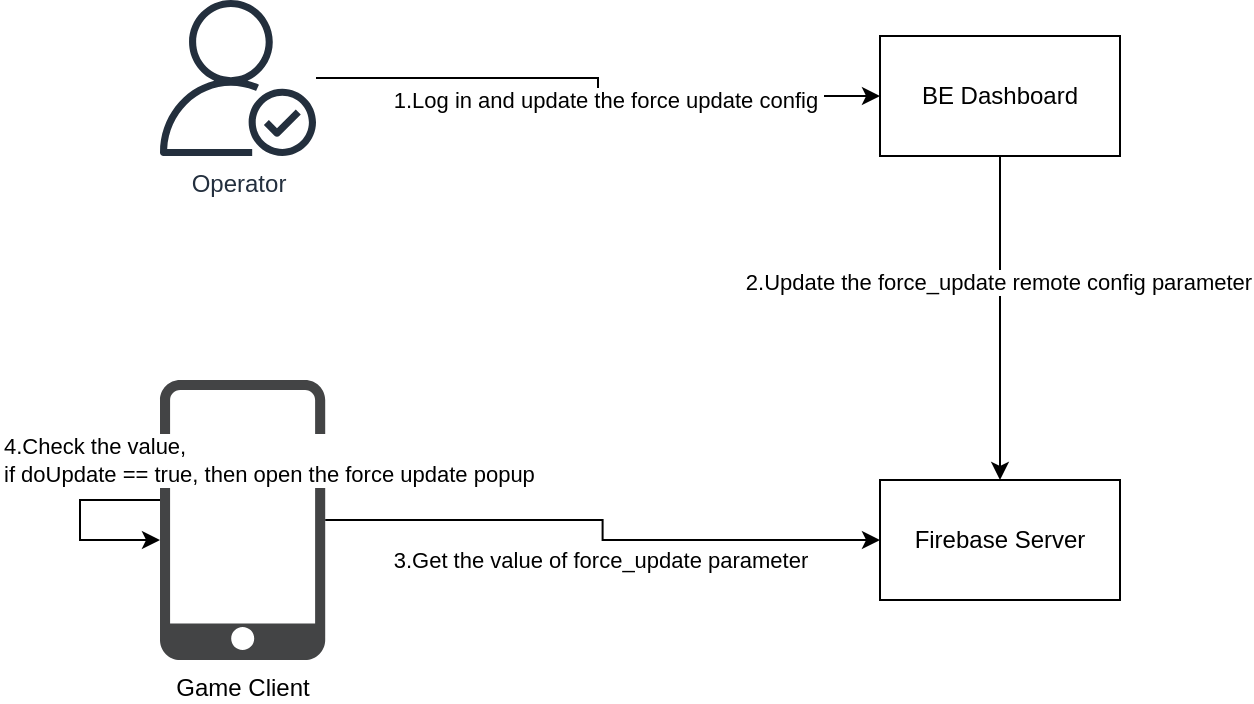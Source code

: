 <mxfile version="26.0.5">
  <diagram name="Page-1" id="oLe4ay734A5Wx68TA8hW">
    <mxGraphModel dx="954" dy="559" grid="1" gridSize="10" guides="1" tooltips="1" connect="1" arrows="1" fold="1" page="1" pageScale="1" pageWidth="827" pageHeight="1169" math="0" shadow="0">
      <root>
        <mxCell id="0" />
        <mxCell id="1" parent="0" />
        <mxCell id="AhviKRiUWXPr5EEYWYBn-9" style="edgeStyle=orthogonalEdgeStyle;rounded=0;orthogonalLoop=1;jettySize=auto;html=1;" edge="1" parent="1" source="AhviKRiUWXPr5EEYWYBn-1" target="AhviKRiUWXPr5EEYWYBn-2">
          <mxGeometry relative="1" as="geometry" />
        </mxCell>
        <mxCell id="AhviKRiUWXPr5EEYWYBn-10" value="2.Update the force_update remote config parameter" style="edgeLabel;html=1;align=center;verticalAlign=middle;resizable=0;points=[];" vertex="1" connectable="0" parent="AhviKRiUWXPr5EEYWYBn-9">
          <mxGeometry x="-0.222" y="-1" relative="1" as="geometry">
            <mxPoint as="offset" />
          </mxGeometry>
        </mxCell>
        <mxCell id="AhviKRiUWXPr5EEYWYBn-1" value="BE Dashboard" style="rounded=0;whiteSpace=wrap;html=1;" vertex="1" parent="1">
          <mxGeometry x="500" y="148" width="120" height="60" as="geometry" />
        </mxCell>
        <mxCell id="AhviKRiUWXPr5EEYWYBn-2" value="Firebase Server" style="rounded=0;whiteSpace=wrap;html=1;" vertex="1" parent="1">
          <mxGeometry x="500" y="370" width="120" height="60" as="geometry" />
        </mxCell>
        <mxCell id="AhviKRiUWXPr5EEYWYBn-11" style="edgeStyle=orthogonalEdgeStyle;rounded=0;orthogonalLoop=1;jettySize=auto;html=1;entryX=0;entryY=0.5;entryDx=0;entryDy=0;" edge="1" parent="1" source="AhviKRiUWXPr5EEYWYBn-4" target="AhviKRiUWXPr5EEYWYBn-2">
          <mxGeometry relative="1" as="geometry" />
        </mxCell>
        <mxCell id="AhviKRiUWXPr5EEYWYBn-12" value="3.Get the value of force_update parameter" style="edgeLabel;html=1;align=center;verticalAlign=middle;resizable=0;points=[];" vertex="1" connectable="0" parent="AhviKRiUWXPr5EEYWYBn-11">
          <mxGeometry x="-0.364" relative="1" as="geometry">
            <mxPoint x="46" y="20" as="offset" />
          </mxGeometry>
        </mxCell>
        <mxCell id="AhviKRiUWXPr5EEYWYBn-4" value="Game Client" style="sketch=0;pointerEvents=1;shadow=0;dashed=0;html=1;strokeColor=none;fillColor=#434445;aspect=fixed;labelPosition=center;verticalLabelPosition=bottom;verticalAlign=top;align=center;outlineConnect=0;shape=mxgraph.vvd.phone;" vertex="1" parent="1">
          <mxGeometry x="140" y="320" width="82.6" height="140" as="geometry" />
        </mxCell>
        <mxCell id="AhviKRiUWXPr5EEYWYBn-7" value="" style="edgeStyle=orthogonalEdgeStyle;rounded=0;orthogonalLoop=1;jettySize=auto;html=1;" edge="1" parent="1" source="AhviKRiUWXPr5EEYWYBn-5" target="AhviKRiUWXPr5EEYWYBn-1">
          <mxGeometry relative="1" as="geometry">
            <mxPoint x="277" y="169" as="targetPoint" />
          </mxGeometry>
        </mxCell>
        <mxCell id="AhviKRiUWXPr5EEYWYBn-8" value="1.Log in and update the force update config&amp;nbsp;" style="edgeLabel;html=1;align=center;verticalAlign=middle;resizable=0;points=[];" vertex="1" connectable="0" parent="AhviKRiUWXPr5EEYWYBn-7">
          <mxGeometry x="0.065" y="-2" relative="1" as="geometry">
            <mxPoint as="offset" />
          </mxGeometry>
        </mxCell>
        <mxCell id="AhviKRiUWXPr5EEYWYBn-5" value="Operator" style="sketch=0;outlineConnect=0;fontColor=#232F3E;gradientColor=none;fillColor=#232F3D;strokeColor=none;dashed=0;verticalLabelPosition=bottom;verticalAlign=top;align=center;html=1;fontSize=12;fontStyle=0;aspect=fixed;pointerEvents=1;shape=mxgraph.aws4.authenticated_user;" vertex="1" parent="1">
          <mxGeometry x="140" y="130" width="78" height="78" as="geometry" />
        </mxCell>
        <mxCell id="AhviKRiUWXPr5EEYWYBn-13" style="edgeStyle=orthogonalEdgeStyle;rounded=0;orthogonalLoop=1;jettySize=auto;html=1;" edge="1" parent="1" source="AhviKRiUWXPr5EEYWYBn-4" target="AhviKRiUWXPr5EEYWYBn-4">
          <mxGeometry relative="1" as="geometry">
            <Array as="points">
              <mxPoint x="100" y="380" />
            </Array>
          </mxGeometry>
        </mxCell>
        <mxCell id="AhviKRiUWXPr5EEYWYBn-14" value="4.Check the value,&amp;nbsp;&lt;div&gt;if doUpdate == true, then open the force update popup&amp;nbsp;&lt;/div&gt;" style="edgeLabel;html=1;align=left;verticalAlign=middle;resizable=0;points=[];" vertex="1" connectable="0" parent="AhviKRiUWXPr5EEYWYBn-13">
          <mxGeometry x="-0.64" relative="1" as="geometry">
            <mxPoint x="-62" y="-20" as="offset" />
          </mxGeometry>
        </mxCell>
      </root>
    </mxGraphModel>
  </diagram>
</mxfile>
